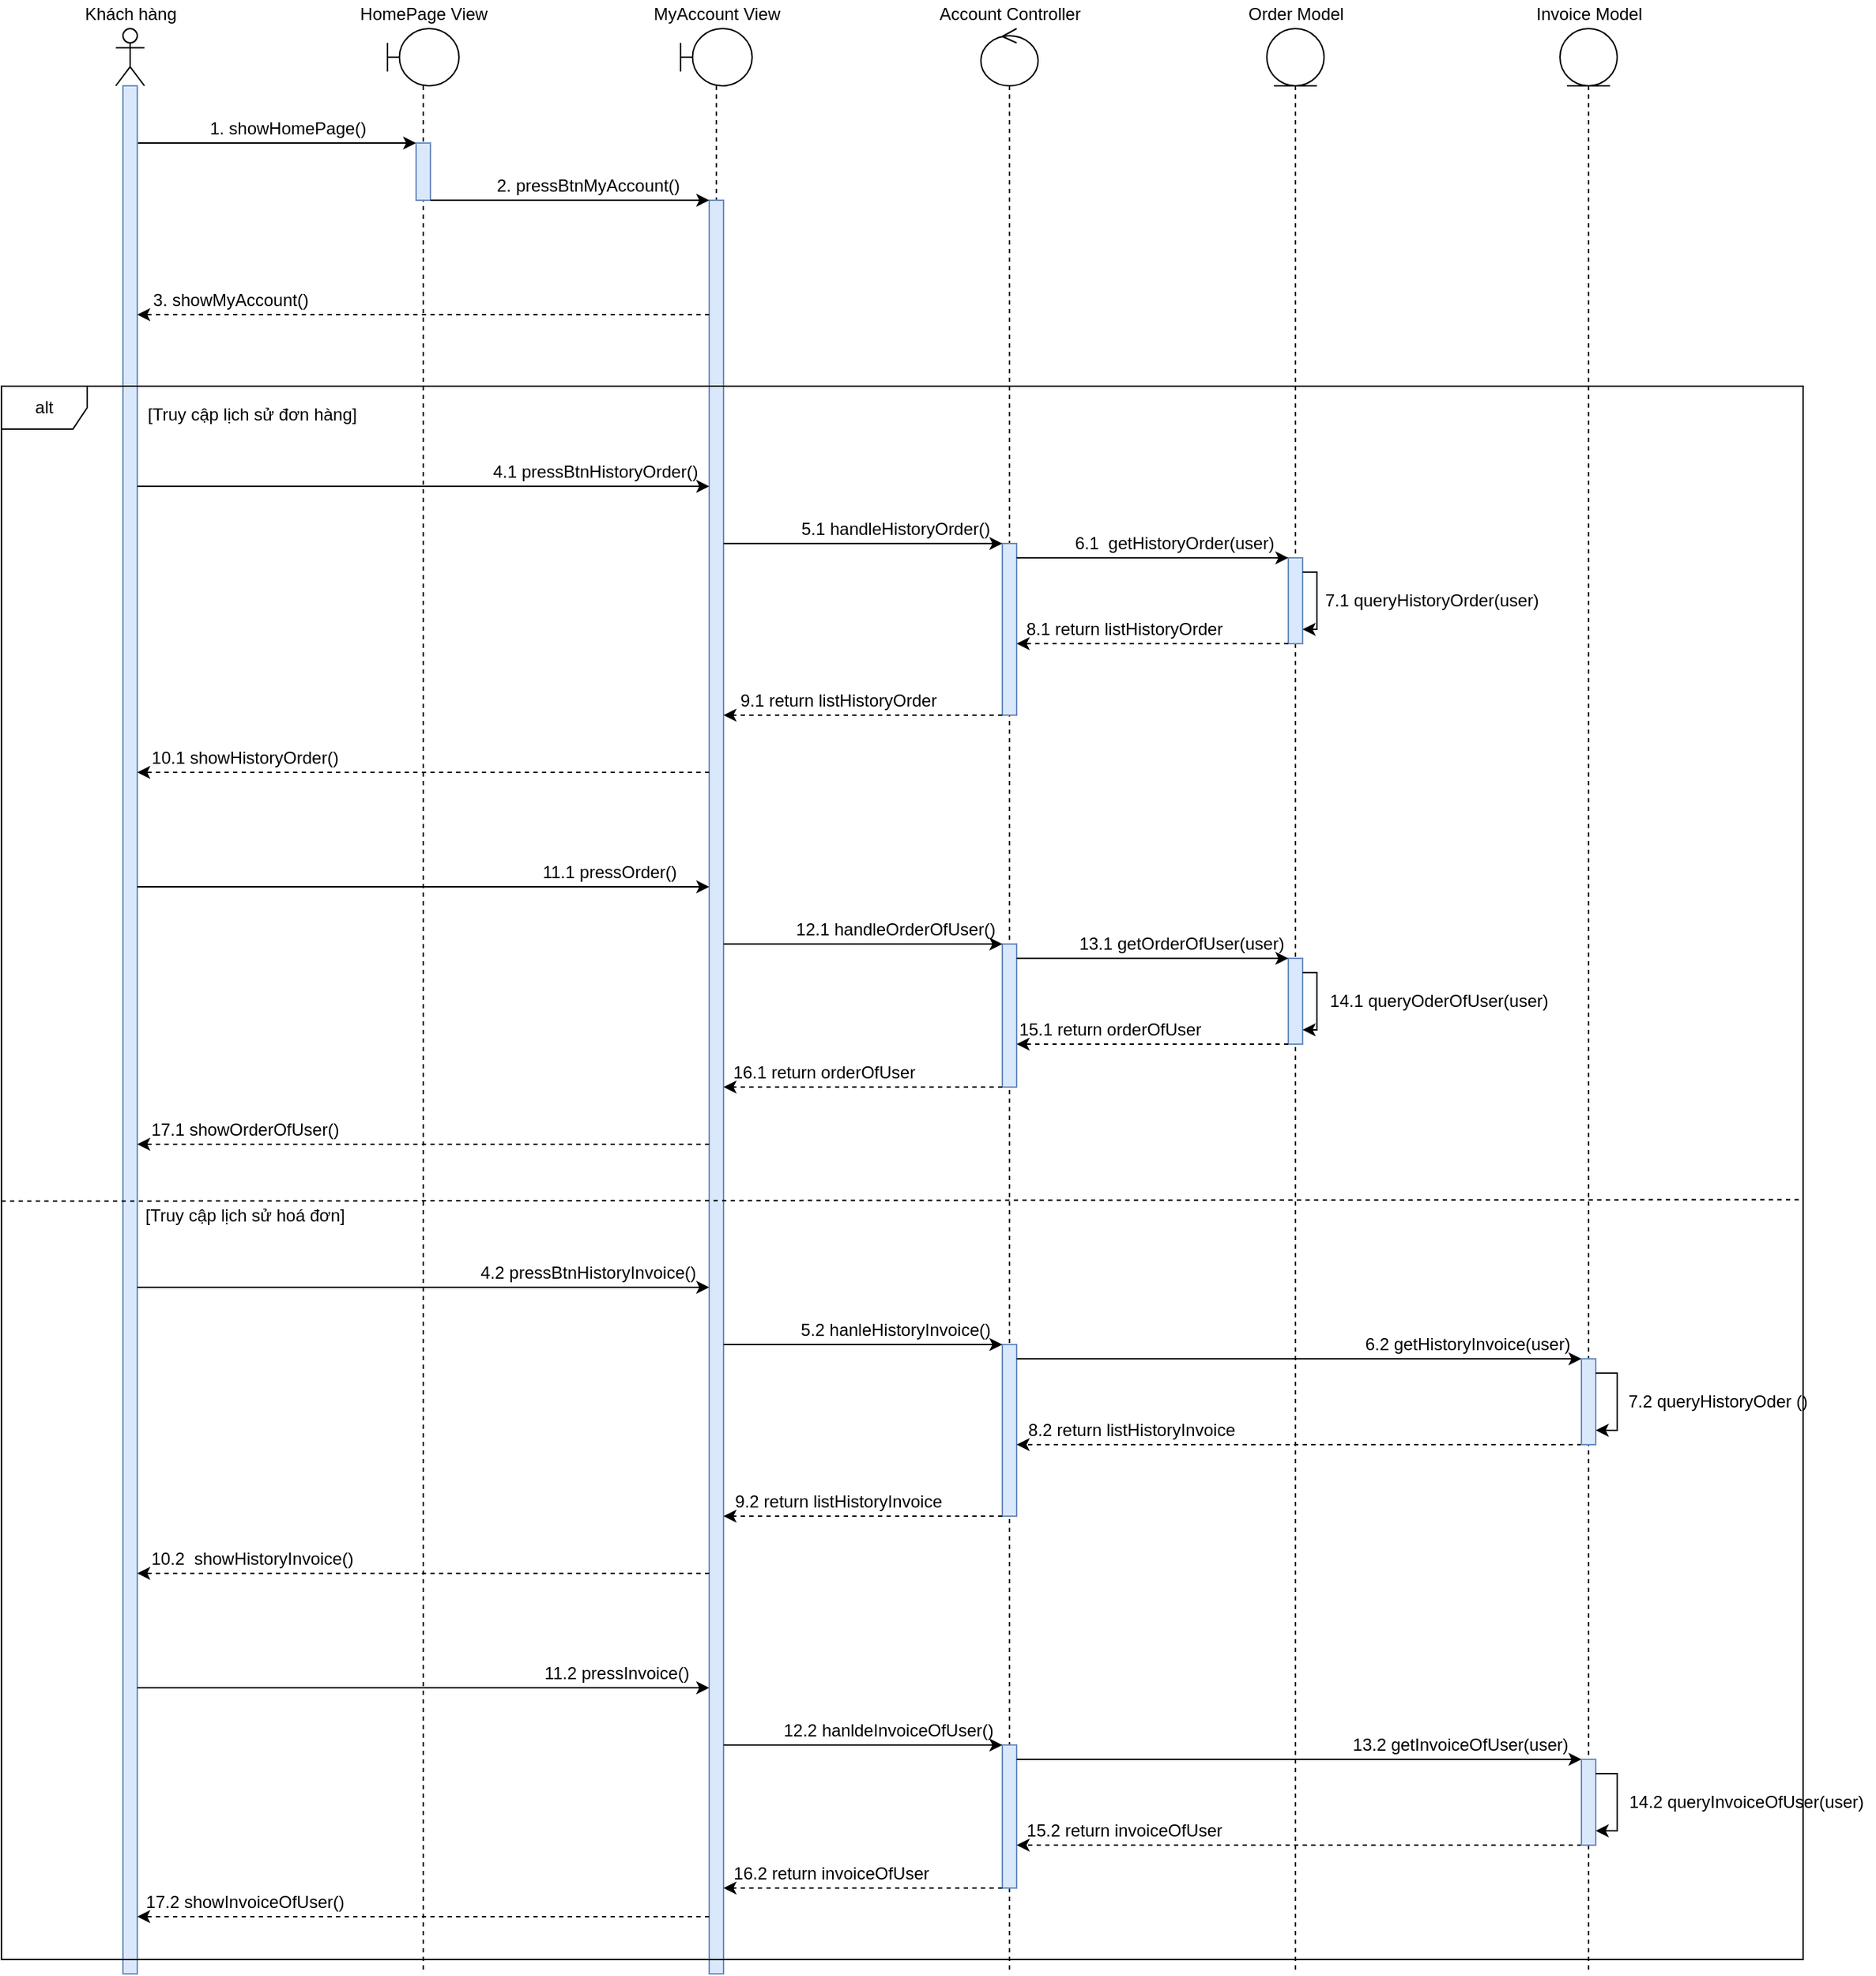 <mxfile version="16.5.1" type="device"><diagram id="u0hKsZXPfIuquh2E1AJ1" name="Page-1"><mxGraphModel dx="2204" dy="1810" grid="1" gridSize="10" guides="1" tooltips="1" connect="1" arrows="1" fold="1" page="1" pageScale="1" pageWidth="850" pageHeight="1100" math="0" shadow="0"><root><mxCell id="0"/><mxCell id="1" parent="0"/><mxCell id="G7zWwKLsqoeIfqz5v5kH-6" style="edgeStyle=orthogonalEdgeStyle;rounded=0;orthogonalLoop=1;jettySize=auto;html=1;" parent="1" source="pRtw61TDTWOGneY2pAEU-13" target="G7zWwKLsqoeIfqz5v5kH-5" edge="1"><mxGeometry relative="1" as="geometry"><Array as="points"><mxPoint x="250" y="360"/><mxPoint x="250" y="360"/></Array></mxGeometry></mxCell><mxCell id="pRtw61TDTWOGneY2pAEU-13" value="" style="shape=umlLifeline;participant=umlActor;perimeter=lifelinePerimeter;whiteSpace=wrap;html=1;container=1;collapsible=0;recursiveResize=0;verticalAlign=top;spacingTop=36;outlineConnect=0;" parent="1" vertex="1"><mxGeometry x="130" y="280" width="20" height="1360" as="geometry"/></mxCell><mxCell id="eI_1PF2VvxfxwendwTuX-1" value="" style="html=1;points=[];perimeter=orthogonalPerimeter;fillColor=#dae8fc;strokeColor=#6c8ebf;" parent="pRtw61TDTWOGneY2pAEU-13" vertex="1"><mxGeometry x="5" y="40" width="10" height="1320" as="geometry"/></mxCell><mxCell id="pRtw61TDTWOGneY2pAEU-19" value="Khách hàng" style="text;html=1;align=center;verticalAlign=middle;resizable=0;points=[];autosize=1;strokeColor=none;fillColor=none;" parent="1" vertex="1"><mxGeometry x="100" y="260" width="80" height="20" as="geometry"/></mxCell><mxCell id="pRtw61TDTWOGneY2pAEU-20" value="" style="shape=umlLifeline;participant=umlBoundary;perimeter=lifelinePerimeter;whiteSpace=wrap;html=1;container=1;collapsible=0;recursiveResize=0;verticalAlign=top;spacingTop=36;outlineConnect=0;" parent="1" vertex="1"><mxGeometry x="320" y="280" width="50" height="1360" as="geometry"/></mxCell><mxCell id="G7zWwKLsqoeIfqz5v5kH-5" value="" style="html=1;points=[];perimeter=orthogonalPerimeter;fillColor=#dae8fc;strokeColor=#6c8ebf;" parent="pRtw61TDTWOGneY2pAEU-20" vertex="1"><mxGeometry x="20" y="80" width="10" height="40" as="geometry"/></mxCell><mxCell id="pRtw61TDTWOGneY2pAEU-22" value="" style="shape=umlLifeline;participant=umlControl;perimeter=lifelinePerimeter;whiteSpace=wrap;html=1;container=1;collapsible=0;recursiveResize=0;verticalAlign=top;spacingTop=36;outlineConnect=0;" parent="1" vertex="1"><mxGeometry x="735" y="280" width="40" height="1360" as="geometry"/></mxCell><mxCell id="G7zWwKLsqoeIfqz5v5kH-18" value="" style="html=1;points=[];perimeter=orthogonalPerimeter;fillColor=#dae8fc;strokeColor=#6c8ebf;" parent="pRtw61TDTWOGneY2pAEU-22" vertex="1"><mxGeometry x="15" y="360" width="10" height="120" as="geometry"/></mxCell><mxCell id="G7zWwKLsqoeIfqz5v5kH-38" value="" style="html=1;points=[];perimeter=orthogonalPerimeter;fillColor=#dae8fc;strokeColor=#6c8ebf;" parent="pRtw61TDTWOGneY2pAEU-22" vertex="1"><mxGeometry x="15" y="640" width="10" height="100" as="geometry"/></mxCell><mxCell id="2sPZlJZ6FkzEDUOh6W1C-1" value="" style="html=1;points=[];perimeter=orthogonalPerimeter;fillColor=#dae8fc;strokeColor=#6c8ebf;" parent="pRtw61TDTWOGneY2pAEU-22" vertex="1"><mxGeometry x="15" y="920" width="10" height="120" as="geometry"/></mxCell><mxCell id="2sPZlJZ6FkzEDUOh6W1C-2" value="" style="html=1;points=[];perimeter=orthogonalPerimeter;fillColor=#dae8fc;strokeColor=#6c8ebf;" parent="pRtw61TDTWOGneY2pAEU-22" vertex="1"><mxGeometry x="15" y="1200" width="10" height="100" as="geometry"/></mxCell><mxCell id="pRtw61TDTWOGneY2pAEU-23" value="HomePage View" style="text;html=1;align=center;verticalAlign=middle;resizable=0;points=[];autosize=1;strokeColor=none;fillColor=none;" parent="1" vertex="1"><mxGeometry x="295" y="260" width="100" height="20" as="geometry"/></mxCell><mxCell id="pRtw61TDTWOGneY2pAEU-24" value="Account Controller" style="text;html=1;align=center;verticalAlign=middle;resizable=0;points=[];autosize=1;strokeColor=none;fillColor=none;" parent="1" vertex="1"><mxGeometry x="700" y="260" width="110" height="20" as="geometry"/></mxCell><mxCell id="pRtw61TDTWOGneY2pAEU-40" value="" style="shape=umlLifeline;participant=umlEntity;perimeter=lifelinePerimeter;whiteSpace=wrap;html=1;container=1;collapsible=0;recursiveResize=0;verticalAlign=top;spacingTop=36;outlineConnect=0;" parent="1" vertex="1"><mxGeometry x="935" y="280" width="40" height="1360" as="geometry"/></mxCell><mxCell id="G7zWwKLsqoeIfqz5v5kH-22" value="" style="html=1;points=[];perimeter=orthogonalPerimeter;fillColor=#dae8fc;strokeColor=#6c8ebf;" parent="pRtw61TDTWOGneY2pAEU-40" vertex="1"><mxGeometry x="15" y="370" width="10" height="60" as="geometry"/></mxCell><mxCell id="G7zWwKLsqoeIfqz5v5kH-26" style="edgeStyle=orthogonalEdgeStyle;rounded=0;orthogonalLoop=1;jettySize=auto;html=1;" parent="pRtw61TDTWOGneY2pAEU-40" source="G7zWwKLsqoeIfqz5v5kH-22" target="G7zWwKLsqoeIfqz5v5kH-22" edge="1"><mxGeometry relative="1" as="geometry"><Array as="points"><mxPoint x="35" y="380"/></Array></mxGeometry></mxCell><mxCell id="G7zWwKLsqoeIfqz5v5kH-41" value="" style="html=1;points=[];perimeter=orthogonalPerimeter;fillColor=#dae8fc;strokeColor=#6c8ebf;" parent="pRtw61TDTWOGneY2pAEU-40" vertex="1"><mxGeometry x="15" y="650" width="10" height="60" as="geometry"/></mxCell><mxCell id="G7zWwKLsqoeIfqz5v5kH-44" style="edgeStyle=orthogonalEdgeStyle;rounded=0;orthogonalLoop=1;jettySize=auto;html=1;" parent="pRtw61TDTWOGneY2pAEU-40" source="G7zWwKLsqoeIfqz5v5kH-41" target="G7zWwKLsqoeIfqz5v5kH-41" edge="1"><mxGeometry relative="1" as="geometry"><Array as="points"><mxPoint x="35" y="660"/></Array></mxGeometry></mxCell><mxCell id="pRtw61TDTWOGneY2pAEU-41" value="Order Model" style="text;html=1;align=center;verticalAlign=middle;resizable=0;points=[];autosize=1;strokeColor=none;fillColor=none;" parent="1" vertex="1"><mxGeometry x="915" y="260" width="80" height="20" as="geometry"/></mxCell><mxCell id="G7zWwKLsqoeIfqz5v5kH-1" value="" style="shape=umlLifeline;participant=umlBoundary;perimeter=lifelinePerimeter;whiteSpace=wrap;html=1;container=1;collapsible=0;recursiveResize=0;verticalAlign=top;spacingTop=36;outlineConnect=0;" parent="1" vertex="1"><mxGeometry x="525" y="280" width="50" height="1360" as="geometry"/></mxCell><mxCell id="G7zWwKLsqoeIfqz5v5kH-8" value="" style="html=1;points=[];perimeter=orthogonalPerimeter;fillColor=#dae8fc;strokeColor=#6c8ebf;" parent="G7zWwKLsqoeIfqz5v5kH-1" vertex="1"><mxGeometry x="20" y="120" width="10" height="1240" as="geometry"/></mxCell><mxCell id="G7zWwKLsqoeIfqz5v5kH-3" value="MyAccount View" style="text;html=1;align=center;verticalAlign=middle;resizable=0;points=[];autosize=1;strokeColor=none;fillColor=none;" parent="1" vertex="1"><mxGeometry x="500" y="260" width="100" height="20" as="geometry"/></mxCell><mxCell id="G7zWwKLsqoeIfqz5v5kH-7" value="1. showHomePage()" style="text;html=1;align=center;verticalAlign=middle;resizable=0;points=[];autosize=1;strokeColor=none;fillColor=none;" parent="1" vertex="1"><mxGeometry x="190" y="340" width="120" height="20" as="geometry"/></mxCell><mxCell id="G7zWwKLsqoeIfqz5v5kH-9" style="edgeStyle=orthogonalEdgeStyle;rounded=0;orthogonalLoop=1;jettySize=auto;html=1;" parent="1" source="G7zWwKLsqoeIfqz5v5kH-5" target="G7zWwKLsqoeIfqz5v5kH-8" edge="1"><mxGeometry relative="1" as="geometry"><Array as="points"><mxPoint x="450" y="400"/><mxPoint x="450" y="400"/></Array></mxGeometry></mxCell><mxCell id="G7zWwKLsqoeIfqz5v5kH-11" value="2. pressBtnMyAccount()" style="text;html=1;align=center;verticalAlign=middle;resizable=0;points=[];autosize=1;strokeColor=none;fillColor=none;" parent="1" vertex="1"><mxGeometry x="390" y="380" width="140" height="20" as="geometry"/></mxCell><mxCell id="G7zWwKLsqoeIfqz5v5kH-12" style="edgeStyle=orthogonalEdgeStyle;rounded=0;orthogonalLoop=1;jettySize=auto;html=1;dashed=1;" parent="1" source="G7zWwKLsqoeIfqz5v5kH-8" target="eI_1PF2VvxfxwendwTuX-1" edge="1"><mxGeometry relative="1" as="geometry"><Array as="points"><mxPoint x="340" y="480"/><mxPoint x="340" y="480"/></Array></mxGeometry></mxCell><mxCell id="G7zWwKLsqoeIfqz5v5kH-14" value="3. showMyAccount()" style="text;html=1;align=center;verticalAlign=middle;resizable=0;points=[];autosize=1;strokeColor=none;fillColor=none;" parent="1" vertex="1"><mxGeometry x="150" y="460" width="120" height="20" as="geometry"/></mxCell><mxCell id="G7zWwKLsqoeIfqz5v5kH-16" style="edgeStyle=orthogonalEdgeStyle;rounded=0;orthogonalLoop=1;jettySize=auto;html=1;" parent="1" source="eI_1PF2VvxfxwendwTuX-1" target="G7zWwKLsqoeIfqz5v5kH-8" edge="1"><mxGeometry relative="1" as="geometry"><Array as="points"><mxPoint x="350" y="600"/><mxPoint x="350" y="600"/></Array></mxGeometry></mxCell><mxCell id="G7zWwKLsqoeIfqz5v5kH-17" value="4.1 pressBtnHistoryOrder()" style="text;html=1;align=center;verticalAlign=middle;resizable=0;points=[];autosize=1;strokeColor=none;fillColor=none;" parent="1" vertex="1"><mxGeometry x="385" y="580" width="160" height="20" as="geometry"/></mxCell><mxCell id="G7zWwKLsqoeIfqz5v5kH-19" style="edgeStyle=orthogonalEdgeStyle;rounded=0;orthogonalLoop=1;jettySize=auto;html=1;" parent="1" source="G7zWwKLsqoeIfqz5v5kH-8" target="G7zWwKLsqoeIfqz5v5kH-18" edge="1"><mxGeometry relative="1" as="geometry"><Array as="points"><mxPoint x="650" y="640"/><mxPoint x="650" y="640"/></Array></mxGeometry></mxCell><mxCell id="G7zWwKLsqoeIfqz5v5kH-20" value="5.1 handleHistoryOrder()" style="text;html=1;align=center;verticalAlign=middle;resizable=0;points=[];autosize=1;strokeColor=none;fillColor=none;" parent="1" vertex="1"><mxGeometry x="600" y="620" width="150" height="20" as="geometry"/></mxCell><mxCell id="G7zWwKLsqoeIfqz5v5kH-23" style="edgeStyle=orthogonalEdgeStyle;rounded=0;orthogonalLoop=1;jettySize=auto;html=1;" parent="1" source="G7zWwKLsqoeIfqz5v5kH-18" target="G7zWwKLsqoeIfqz5v5kH-22" edge="1"><mxGeometry relative="1" as="geometry"><Array as="points"><mxPoint x="860" y="650"/><mxPoint x="860" y="650"/></Array></mxGeometry></mxCell><mxCell id="G7zWwKLsqoeIfqz5v5kH-25" value="6.1&amp;nbsp; getHistoryOrder(user)" style="text;html=1;align=center;verticalAlign=middle;resizable=0;points=[];autosize=1;strokeColor=none;fillColor=none;" parent="1" vertex="1"><mxGeometry x="795" y="630" width="150" height="20" as="geometry"/></mxCell><mxCell id="G7zWwKLsqoeIfqz5v5kH-27" value="7.1 queryHistoryOrder(user)" style="text;html=1;align=center;verticalAlign=middle;resizable=0;points=[];autosize=1;strokeColor=none;fillColor=none;" parent="1" vertex="1"><mxGeometry x="970" y="670" width="160" height="20" as="geometry"/></mxCell><mxCell id="G7zWwKLsqoeIfqz5v5kH-28" style="edgeStyle=orthogonalEdgeStyle;rounded=0;orthogonalLoop=1;jettySize=auto;html=1;dashed=1;" parent="1" source="G7zWwKLsqoeIfqz5v5kH-22" target="G7zWwKLsqoeIfqz5v5kH-18" edge="1"><mxGeometry relative="1" as="geometry"><Array as="points"><mxPoint x="820" y="710"/><mxPoint x="820" y="710"/></Array></mxGeometry></mxCell><mxCell id="G7zWwKLsqoeIfqz5v5kH-29" value="8.1 return listHistoryOrder" style="text;html=1;align=center;verticalAlign=middle;resizable=0;points=[];autosize=1;strokeColor=none;fillColor=none;" parent="1" vertex="1"><mxGeometry x="760" y="690" width="150" height="20" as="geometry"/></mxCell><mxCell id="G7zWwKLsqoeIfqz5v5kH-31" style="edgeStyle=orthogonalEdgeStyle;rounded=0;orthogonalLoop=1;jettySize=auto;html=1;dashed=1;" parent="1" source="G7zWwKLsqoeIfqz5v5kH-18" target="G7zWwKLsqoeIfqz5v5kH-8" edge="1"><mxGeometry relative="1" as="geometry"><Array as="points"><mxPoint x="710" y="760"/><mxPoint x="710" y="760"/></Array></mxGeometry></mxCell><mxCell id="G7zWwKLsqoeIfqz5v5kH-32" value="9.1 return listHistoryOrder" style="text;html=1;align=center;verticalAlign=middle;resizable=0;points=[];autosize=1;strokeColor=none;fillColor=none;" parent="1" vertex="1"><mxGeometry x="560" y="740" width="150" height="20" as="geometry"/></mxCell><mxCell id="G7zWwKLsqoeIfqz5v5kH-34" style="edgeStyle=orthogonalEdgeStyle;rounded=0;orthogonalLoop=1;jettySize=auto;html=1;dashed=1;" parent="1" source="G7zWwKLsqoeIfqz5v5kH-8" target="eI_1PF2VvxfxwendwTuX-1" edge="1"><mxGeometry relative="1" as="geometry"><Array as="points"><mxPoint x="240" y="800"/><mxPoint x="240" y="800"/></Array></mxGeometry></mxCell><mxCell id="G7zWwKLsqoeIfqz5v5kH-35" value="10.1 showHistoryOrder()" style="text;html=1;align=center;verticalAlign=middle;resizable=0;points=[];autosize=1;strokeColor=none;fillColor=none;" parent="1" vertex="1"><mxGeometry x="145" y="780" width="150" height="20" as="geometry"/></mxCell><mxCell id="G7zWwKLsqoeIfqz5v5kH-36" style="edgeStyle=orthogonalEdgeStyle;rounded=0;orthogonalLoop=1;jettySize=auto;html=1;" parent="1" source="eI_1PF2VvxfxwendwTuX-1" target="G7zWwKLsqoeIfqz5v5kH-8" edge="1"><mxGeometry relative="1" as="geometry"><Array as="points"><mxPoint x="450" y="880"/><mxPoint x="450" y="880"/></Array></mxGeometry></mxCell><mxCell id="G7zWwKLsqoeIfqz5v5kH-37" value="11.1 pressOrder()" style="text;html=1;align=center;verticalAlign=middle;resizable=0;points=[];autosize=1;strokeColor=none;fillColor=none;" parent="1" vertex="1"><mxGeometry x="420" y="860" width="110" height="20" as="geometry"/></mxCell><mxCell id="G7zWwKLsqoeIfqz5v5kH-39" style="edgeStyle=orthogonalEdgeStyle;rounded=0;orthogonalLoop=1;jettySize=auto;html=1;" parent="1" source="G7zWwKLsqoeIfqz5v5kH-8" target="G7zWwKLsqoeIfqz5v5kH-38" edge="1"><mxGeometry relative="1" as="geometry"><Array as="points"><mxPoint x="700" y="920"/><mxPoint x="700" y="920"/></Array></mxGeometry></mxCell><mxCell id="G7zWwKLsqoeIfqz5v5kH-40" value="12.1 handleOrderOfUser()" style="text;html=1;align=center;verticalAlign=middle;resizable=0;points=[];autosize=1;strokeColor=none;fillColor=none;" parent="1" vertex="1"><mxGeometry x="600" y="900" width="150" height="20" as="geometry"/></mxCell><mxCell id="G7zWwKLsqoeIfqz5v5kH-42" style="edgeStyle=orthogonalEdgeStyle;rounded=0;orthogonalLoop=1;jettySize=auto;html=1;" parent="1" source="G7zWwKLsqoeIfqz5v5kH-38" target="G7zWwKLsqoeIfqz5v5kH-41" edge="1"><mxGeometry relative="1" as="geometry"><Array as="points"><mxPoint x="860" y="930"/><mxPoint x="860" y="930"/></Array></mxGeometry></mxCell><mxCell id="G7zWwKLsqoeIfqz5v5kH-43" value="13.1 getOrderOfUser(user)" style="text;html=1;align=center;verticalAlign=middle;resizable=0;points=[];autosize=1;strokeColor=none;fillColor=none;" parent="1" vertex="1"><mxGeometry x="795" y="910" width="160" height="20" as="geometry"/></mxCell><mxCell id="G7zWwKLsqoeIfqz5v5kH-45" value="14.1 queryOderOfUser(user)" style="text;html=1;align=center;verticalAlign=middle;resizable=0;points=[];autosize=1;strokeColor=none;fillColor=none;" parent="1" vertex="1"><mxGeometry x="970" y="950" width="170" height="20" as="geometry"/></mxCell><mxCell id="G7zWwKLsqoeIfqz5v5kH-46" style="edgeStyle=orthogonalEdgeStyle;rounded=0;orthogonalLoop=1;jettySize=auto;html=1;dashed=1;" parent="1" source="G7zWwKLsqoeIfqz5v5kH-41" target="G7zWwKLsqoeIfqz5v5kH-38" edge="1"><mxGeometry relative="1" as="geometry"><Array as="points"><mxPoint x="810" y="990"/><mxPoint x="810" y="990"/></Array></mxGeometry></mxCell><mxCell id="G7zWwKLsqoeIfqz5v5kH-47" value="15.1 return orderOfUser" style="text;html=1;align=center;verticalAlign=middle;resizable=0;points=[];autosize=1;strokeColor=none;fillColor=none;" parent="1" vertex="1"><mxGeometry x="755" y="970" width="140" height="20" as="geometry"/></mxCell><mxCell id="G7zWwKLsqoeIfqz5v5kH-48" style="edgeStyle=orthogonalEdgeStyle;rounded=0;orthogonalLoop=1;jettySize=auto;html=1;dashed=1;" parent="1" source="G7zWwKLsqoeIfqz5v5kH-38" target="G7zWwKLsqoeIfqz5v5kH-8" edge="1"><mxGeometry relative="1" as="geometry"><Array as="points"><mxPoint x="700" y="1020"/><mxPoint x="700" y="1020"/></Array></mxGeometry></mxCell><mxCell id="G7zWwKLsqoeIfqz5v5kH-49" value="16.1 return orderOfUser" style="text;html=1;align=center;verticalAlign=middle;resizable=0;points=[];autosize=1;strokeColor=none;fillColor=none;" parent="1" vertex="1"><mxGeometry x="555" y="1000" width="140" height="20" as="geometry"/></mxCell><mxCell id="G7zWwKLsqoeIfqz5v5kH-51" style="edgeStyle=orthogonalEdgeStyle;rounded=0;orthogonalLoop=1;jettySize=auto;html=1;dashed=1;" parent="1" source="G7zWwKLsqoeIfqz5v5kH-8" target="eI_1PF2VvxfxwendwTuX-1" edge="1"><mxGeometry relative="1" as="geometry"><Array as="points"><mxPoint x="350" y="1060"/><mxPoint x="350" y="1060"/></Array></mxGeometry></mxCell><mxCell id="G7zWwKLsqoeIfqz5v5kH-52" value="17.1 showOrderOfUser()" style="text;html=1;align=center;verticalAlign=middle;resizable=0;points=[];autosize=1;strokeColor=none;fillColor=none;" parent="1" vertex="1"><mxGeometry x="145" y="1040" width="150" height="20" as="geometry"/></mxCell><mxCell id="2sPZlJZ6FkzEDUOh6W1C-7" style="edgeStyle=orthogonalEdgeStyle;rounded=0;orthogonalLoop=1;jettySize=auto;html=1;" parent="1" source="eI_1PF2VvxfxwendwTuX-1" target="G7zWwKLsqoeIfqz5v5kH-8" edge="1"><mxGeometry relative="1" as="geometry"><Array as="points"><mxPoint x="350" y="1160"/><mxPoint x="350" y="1160"/></Array><mxPoint x="20" y="1160.059" as="sourcePoint"/><mxPoint x="420" y="1160.059" as="targetPoint"/></mxGeometry></mxCell><mxCell id="2sPZlJZ6FkzEDUOh6W1C-8" value="4.2 pressBtnHistoryInvoice()" style="text;html=1;align=center;verticalAlign=middle;resizable=0;points=[];autosize=1;strokeColor=none;fillColor=none;" parent="1" vertex="1"><mxGeometry x="375" y="1140" width="170" height="20" as="geometry"/></mxCell><mxCell id="2sPZlJZ6FkzEDUOh6W1C-9" style="edgeStyle=orthogonalEdgeStyle;rounded=0;orthogonalLoop=1;jettySize=auto;html=1;" parent="1" source="G7zWwKLsqoeIfqz5v5kH-8" target="2sPZlJZ6FkzEDUOh6W1C-1" edge="1"><mxGeometry relative="1" as="geometry"><Array as="points"><mxPoint x="700" y="1200"/><mxPoint x="700" y="1200"/></Array><mxPoint x="430" y="1200.059" as="sourcePoint"/></mxGeometry></mxCell><mxCell id="2sPZlJZ6FkzEDUOh6W1C-10" value="5.2 hanleHistoryInvoice()" style="text;html=1;align=center;verticalAlign=middle;resizable=0;points=[];autosize=1;strokeColor=none;fillColor=none;" parent="1" vertex="1"><mxGeometry x="600" y="1180" width="150" height="20" as="geometry"/></mxCell><mxCell id="2sPZlJZ6FkzEDUOh6W1C-11" style="edgeStyle=orthogonalEdgeStyle;rounded=0;orthogonalLoop=1;jettySize=auto;html=1;" parent="1" source="2sPZlJZ6FkzEDUOh6W1C-1" target="2sPZlJZ6FkzEDUOh6W1C-3" edge="1"><mxGeometry relative="1" as="geometry"><Array as="points"><mxPoint x="860" y="1210"/><mxPoint x="860" y="1210"/></Array></mxGeometry></mxCell><mxCell id="2sPZlJZ6FkzEDUOh6W1C-12" value="6.2 getHistoryInvoice(user)" style="text;html=1;align=center;verticalAlign=middle;resizable=0;points=[];autosize=1;strokeColor=none;fillColor=none;" parent="1" vertex="1"><mxGeometry x="995" y="1190" width="160" height="20" as="geometry"/></mxCell><mxCell id="2sPZlJZ6FkzEDUOh6W1C-13" value="7.2 queryHistoryOder ()" style="text;html=1;align=center;verticalAlign=middle;resizable=0;points=[];autosize=1;strokeColor=none;fillColor=none;" parent="1" vertex="1"><mxGeometry x="1180" y="1230" width="140" height="20" as="geometry"/></mxCell><mxCell id="2sPZlJZ6FkzEDUOh6W1C-14" style="edgeStyle=orthogonalEdgeStyle;rounded=0;orthogonalLoop=1;jettySize=auto;html=1;dashed=1;" parent="1" source="2sPZlJZ6FkzEDUOh6W1C-3" target="2sPZlJZ6FkzEDUOh6W1C-1" edge="1"><mxGeometry relative="1" as="geometry"><Array as="points"><mxPoint x="870" y="1270"/><mxPoint x="870" y="1270"/></Array><mxPoint x="850" y="1310" as="targetPoint"/></mxGeometry></mxCell><mxCell id="2sPZlJZ6FkzEDUOh6W1C-15" value="8.2 return listHistoryInvoice" style="text;html=1;align=center;verticalAlign=middle;resizable=0;points=[];autosize=1;strokeColor=none;fillColor=none;" parent="1" vertex="1"><mxGeometry x="760" y="1250" width="160" height="20" as="geometry"/></mxCell><mxCell id="2sPZlJZ6FkzEDUOh6W1C-16" style="edgeStyle=orthogonalEdgeStyle;rounded=0;orthogonalLoop=1;jettySize=auto;html=1;dashed=1;" parent="1" source="2sPZlJZ6FkzEDUOh6W1C-1" target="G7zWwKLsqoeIfqz5v5kH-8" edge="1"><mxGeometry relative="1" as="geometry"><Array as="points"><mxPoint x="650" y="1320"/><mxPoint x="650" y="1320"/></Array><mxPoint x="430" y="1320.059" as="targetPoint"/></mxGeometry></mxCell><mxCell id="2sPZlJZ6FkzEDUOh6W1C-17" value="9.2 return listHistoryInvoice" style="text;html=1;align=center;verticalAlign=middle;resizable=0;points=[];autosize=1;strokeColor=none;fillColor=none;" parent="1" vertex="1"><mxGeometry x="555" y="1300" width="160" height="20" as="geometry"/></mxCell><mxCell id="2sPZlJZ6FkzEDUOh6W1C-18" style="edgeStyle=orthogonalEdgeStyle;rounded=0;orthogonalLoop=1;jettySize=auto;html=1;dashed=1;" parent="1" source="G7zWwKLsqoeIfqz5v5kH-8" target="eI_1PF2VvxfxwendwTuX-1" edge="1"><mxGeometry relative="1" as="geometry"><Array as="points"><mxPoint x="370" y="1360"/><mxPoint x="370" y="1360"/></Array><mxPoint x="420" y="1360.059" as="sourcePoint"/><mxPoint x="20" y="1360.059" as="targetPoint"/></mxGeometry></mxCell><mxCell id="2sPZlJZ6FkzEDUOh6W1C-19" value="10.2&amp;nbsp; showHistoryInvoice()" style="text;html=1;align=center;verticalAlign=middle;resizable=0;points=[];autosize=1;strokeColor=none;fillColor=none;" parent="1" vertex="1"><mxGeometry x="145" y="1340" width="160" height="20" as="geometry"/></mxCell><mxCell id="2sPZlJZ6FkzEDUOh6W1C-20" style="edgeStyle=orthogonalEdgeStyle;rounded=0;orthogonalLoop=1;jettySize=auto;html=1;" parent="1" source="eI_1PF2VvxfxwendwTuX-1" target="G7zWwKLsqoeIfqz5v5kH-8" edge="1"><mxGeometry relative="1" as="geometry"><Array as="points"><mxPoint x="360" y="1440"/><mxPoint x="360" y="1440"/></Array><mxPoint x="20" y="1440.059" as="sourcePoint"/><mxPoint x="420" y="1440.059" as="targetPoint"/></mxGeometry></mxCell><mxCell id="2sPZlJZ6FkzEDUOh6W1C-21" value="11.2 pressInvoice()" style="text;html=1;align=center;verticalAlign=middle;resizable=0;points=[];autosize=1;strokeColor=none;fillColor=none;" parent="1" vertex="1"><mxGeometry x="420" y="1420" width="120" height="20" as="geometry"/></mxCell><mxCell id="2sPZlJZ6FkzEDUOh6W1C-22" style="edgeStyle=orthogonalEdgeStyle;rounded=0;orthogonalLoop=1;jettySize=auto;html=1;" parent="1" source="G7zWwKLsqoeIfqz5v5kH-8" target="2sPZlJZ6FkzEDUOh6W1C-2" edge="1"><mxGeometry relative="1" as="geometry"><Array as="points"><mxPoint x="670" y="1480"/><mxPoint x="670" y="1480"/></Array><mxPoint x="430" y="1480.059" as="sourcePoint"/></mxGeometry></mxCell><mxCell id="2sPZlJZ6FkzEDUOh6W1C-23" value="12.2 hanldeInvoiceOfUser()" style="text;html=1;align=center;verticalAlign=middle;resizable=0;points=[];autosize=1;strokeColor=none;fillColor=none;" parent="1" vertex="1"><mxGeometry x="590" y="1460" width="160" height="20" as="geometry"/></mxCell><mxCell id="2sPZlJZ6FkzEDUOh6W1C-24" style="edgeStyle=orthogonalEdgeStyle;rounded=0;orthogonalLoop=1;jettySize=auto;html=1;" parent="1" source="2sPZlJZ6FkzEDUOh6W1C-2" target="2sPZlJZ6FkzEDUOh6W1C-5" edge="1"><mxGeometry relative="1" as="geometry"><Array as="points"><mxPoint x="790" y="1490"/><mxPoint x="790" y="1490"/></Array><mxPoint x="830" y="1470" as="sourcePoint"/></mxGeometry></mxCell><mxCell id="2sPZlJZ6FkzEDUOh6W1C-25" value="13.2 getInvoiceOfUser(user)" style="text;html=1;align=center;verticalAlign=middle;resizable=0;points=[];autosize=1;strokeColor=none;fillColor=none;" parent="1" vertex="1"><mxGeometry x="985" y="1470" width="170" height="20" as="geometry"/></mxCell><mxCell id="2sPZlJZ6FkzEDUOh6W1C-26" value="14.2 queryInvoiceOfUser(user)" style="text;html=1;align=center;verticalAlign=middle;resizable=0;points=[];autosize=1;strokeColor=none;fillColor=none;" parent="1" vertex="1"><mxGeometry x="1180" y="1510" width="180" height="20" as="geometry"/></mxCell><mxCell id="2sPZlJZ6FkzEDUOh6W1C-27" style="edgeStyle=orthogonalEdgeStyle;rounded=0;orthogonalLoop=1;jettySize=auto;html=1;dashed=1;" parent="1" source="2sPZlJZ6FkzEDUOh6W1C-5" target="2sPZlJZ6FkzEDUOh6W1C-2" edge="1"><mxGeometry relative="1" as="geometry"><Array as="points"><mxPoint x="860" y="1550"/><mxPoint x="860" y="1550"/></Array><mxPoint x="830" y="1520" as="targetPoint"/></mxGeometry></mxCell><mxCell id="2sPZlJZ6FkzEDUOh6W1C-28" value="15.2 return invoiceOfUser" style="text;html=1;align=center;verticalAlign=middle;resizable=0;points=[];autosize=1;strokeColor=none;fillColor=none;" parent="1" vertex="1"><mxGeometry x="760" y="1530" width="150" height="20" as="geometry"/></mxCell><mxCell id="2sPZlJZ6FkzEDUOh6W1C-29" style="edgeStyle=orthogonalEdgeStyle;rounded=0;orthogonalLoop=1;jettySize=auto;html=1;dashed=1;" parent="1" source="2sPZlJZ6FkzEDUOh6W1C-2" target="G7zWwKLsqoeIfqz5v5kH-8" edge="1"><mxGeometry relative="1" as="geometry"><Array as="points"><mxPoint x="660" y="1580"/><mxPoint x="660" y="1580"/></Array><mxPoint x="430" y="1580.059" as="targetPoint"/></mxGeometry></mxCell><mxCell id="2sPZlJZ6FkzEDUOh6W1C-30" value="16.2 return invoiceOfUser" style="text;html=1;align=center;verticalAlign=middle;resizable=0;points=[];autosize=1;strokeColor=none;fillColor=none;" parent="1" vertex="1"><mxGeometry x="555" y="1560" width="150" height="20" as="geometry"/></mxCell><mxCell id="2sPZlJZ6FkzEDUOh6W1C-31" style="edgeStyle=orthogonalEdgeStyle;rounded=0;orthogonalLoop=1;jettySize=auto;html=1;dashed=1;" parent="1" source="G7zWwKLsqoeIfqz5v5kH-8" target="eI_1PF2VvxfxwendwTuX-1" edge="1"><mxGeometry relative="1" as="geometry"><Array as="points"><mxPoint x="370" y="1600"/><mxPoint x="370" y="1600"/></Array><mxPoint x="420" y="1620.059" as="sourcePoint"/><mxPoint x="20" y="1620.059" as="targetPoint"/></mxGeometry></mxCell><mxCell id="2sPZlJZ6FkzEDUOh6W1C-32" value="17.2 showInvoiceOfUser()" style="text;html=1;align=center;verticalAlign=middle;resizable=0;points=[];autosize=1;strokeColor=none;fillColor=none;" parent="1" vertex="1"><mxGeometry x="145" y="1580" width="150" height="20" as="geometry"/></mxCell><mxCell id="2sPZlJZ6FkzEDUOh6W1C-36" value="" style="shape=umlLifeline;participant=umlEntity;perimeter=lifelinePerimeter;whiteSpace=wrap;html=1;container=1;collapsible=0;recursiveResize=0;verticalAlign=top;spacingTop=36;outlineConnect=0;" parent="1" vertex="1"><mxGeometry x="1140" y="280" width="40" height="1360" as="geometry"/></mxCell><mxCell id="2sPZlJZ6FkzEDUOh6W1C-3" value="" style="html=1;points=[];perimeter=orthogonalPerimeter;fillColor=#dae8fc;strokeColor=#6c8ebf;" parent="2sPZlJZ6FkzEDUOh6W1C-36" vertex="1"><mxGeometry x="15" y="930" width="10" height="60" as="geometry"/></mxCell><mxCell id="2sPZlJZ6FkzEDUOh6W1C-46" style="edgeStyle=orthogonalEdgeStyle;rounded=0;orthogonalLoop=1;jettySize=auto;html=1;" parent="2sPZlJZ6FkzEDUOh6W1C-36" source="2sPZlJZ6FkzEDUOh6W1C-3" target="2sPZlJZ6FkzEDUOh6W1C-3" edge="1"><mxGeometry relative="1" as="geometry"><Array as="points"><mxPoint x="40" y="940"/></Array></mxGeometry></mxCell><mxCell id="2sPZlJZ6FkzEDUOh6W1C-5" value="" style="html=1;points=[];perimeter=orthogonalPerimeter;fillColor=#dae8fc;strokeColor=#6c8ebf;" parent="2sPZlJZ6FkzEDUOh6W1C-36" vertex="1"><mxGeometry x="15" y="1210" width="10" height="60" as="geometry"/></mxCell><mxCell id="2sPZlJZ6FkzEDUOh6W1C-47" style="edgeStyle=orthogonalEdgeStyle;rounded=0;orthogonalLoop=1;jettySize=auto;html=1;" parent="2sPZlJZ6FkzEDUOh6W1C-36" source="2sPZlJZ6FkzEDUOh6W1C-5" target="2sPZlJZ6FkzEDUOh6W1C-5" edge="1"><mxGeometry relative="1" as="geometry"><Array as="points"><mxPoint x="40" y="1220"/></Array></mxGeometry></mxCell><mxCell id="2sPZlJZ6FkzEDUOh6W1C-45" value="Invoice Model" style="text;html=1;align=center;verticalAlign=middle;resizable=0;points=[];autosize=1;strokeColor=none;fillColor=none;" parent="1" vertex="1"><mxGeometry x="1115" y="260" width="90" height="20" as="geometry"/></mxCell><mxCell id="2sPZlJZ6FkzEDUOh6W1C-48" value="[Truy cập lịch sử hoá đơn]" style="text;html=1;align=center;verticalAlign=middle;resizable=0;points=[];autosize=1;strokeColor=none;fillColor=none;" parent="1" vertex="1"><mxGeometry x="140" y="1100" width="160" height="20" as="geometry"/></mxCell><mxCell id="2sPZlJZ6FkzEDUOh6W1C-49" value="[Truy cập lịch sử đơn hàng]" style="text;html=1;align=center;verticalAlign=middle;resizable=0;points=[];autosize=1;strokeColor=none;fillColor=none;" parent="1" vertex="1"><mxGeometry x="145" y="540" width="160" height="20" as="geometry"/></mxCell><mxCell id="PH9G2QPiX1qwP8kP6Au_-1" value="alt" style="shape=umlFrame;whiteSpace=wrap;html=1;" parent="1" vertex="1"><mxGeometry x="50" y="530" width="1260" height="1100" as="geometry"/></mxCell><mxCell id="PH9G2QPiX1qwP8kP6Au_-2" value="" style="endArrow=none;dashed=1;html=1;rounded=0;exitX=0;exitY=0.518;exitDx=0;exitDy=0;exitPerimeter=0;entryX=1;entryY=0.517;entryDx=0;entryDy=0;entryPerimeter=0;" parent="1" source="PH9G2QPiX1qwP8kP6Au_-1" target="PH9G2QPiX1qwP8kP6Au_-1" edge="1"><mxGeometry width="50" height="50" relative="1" as="geometry"><mxPoint x="550" y="1100" as="sourcePoint"/><mxPoint x="590" y="1050" as="targetPoint"/></mxGeometry></mxCell></root></mxGraphModel></diagram></mxfile>